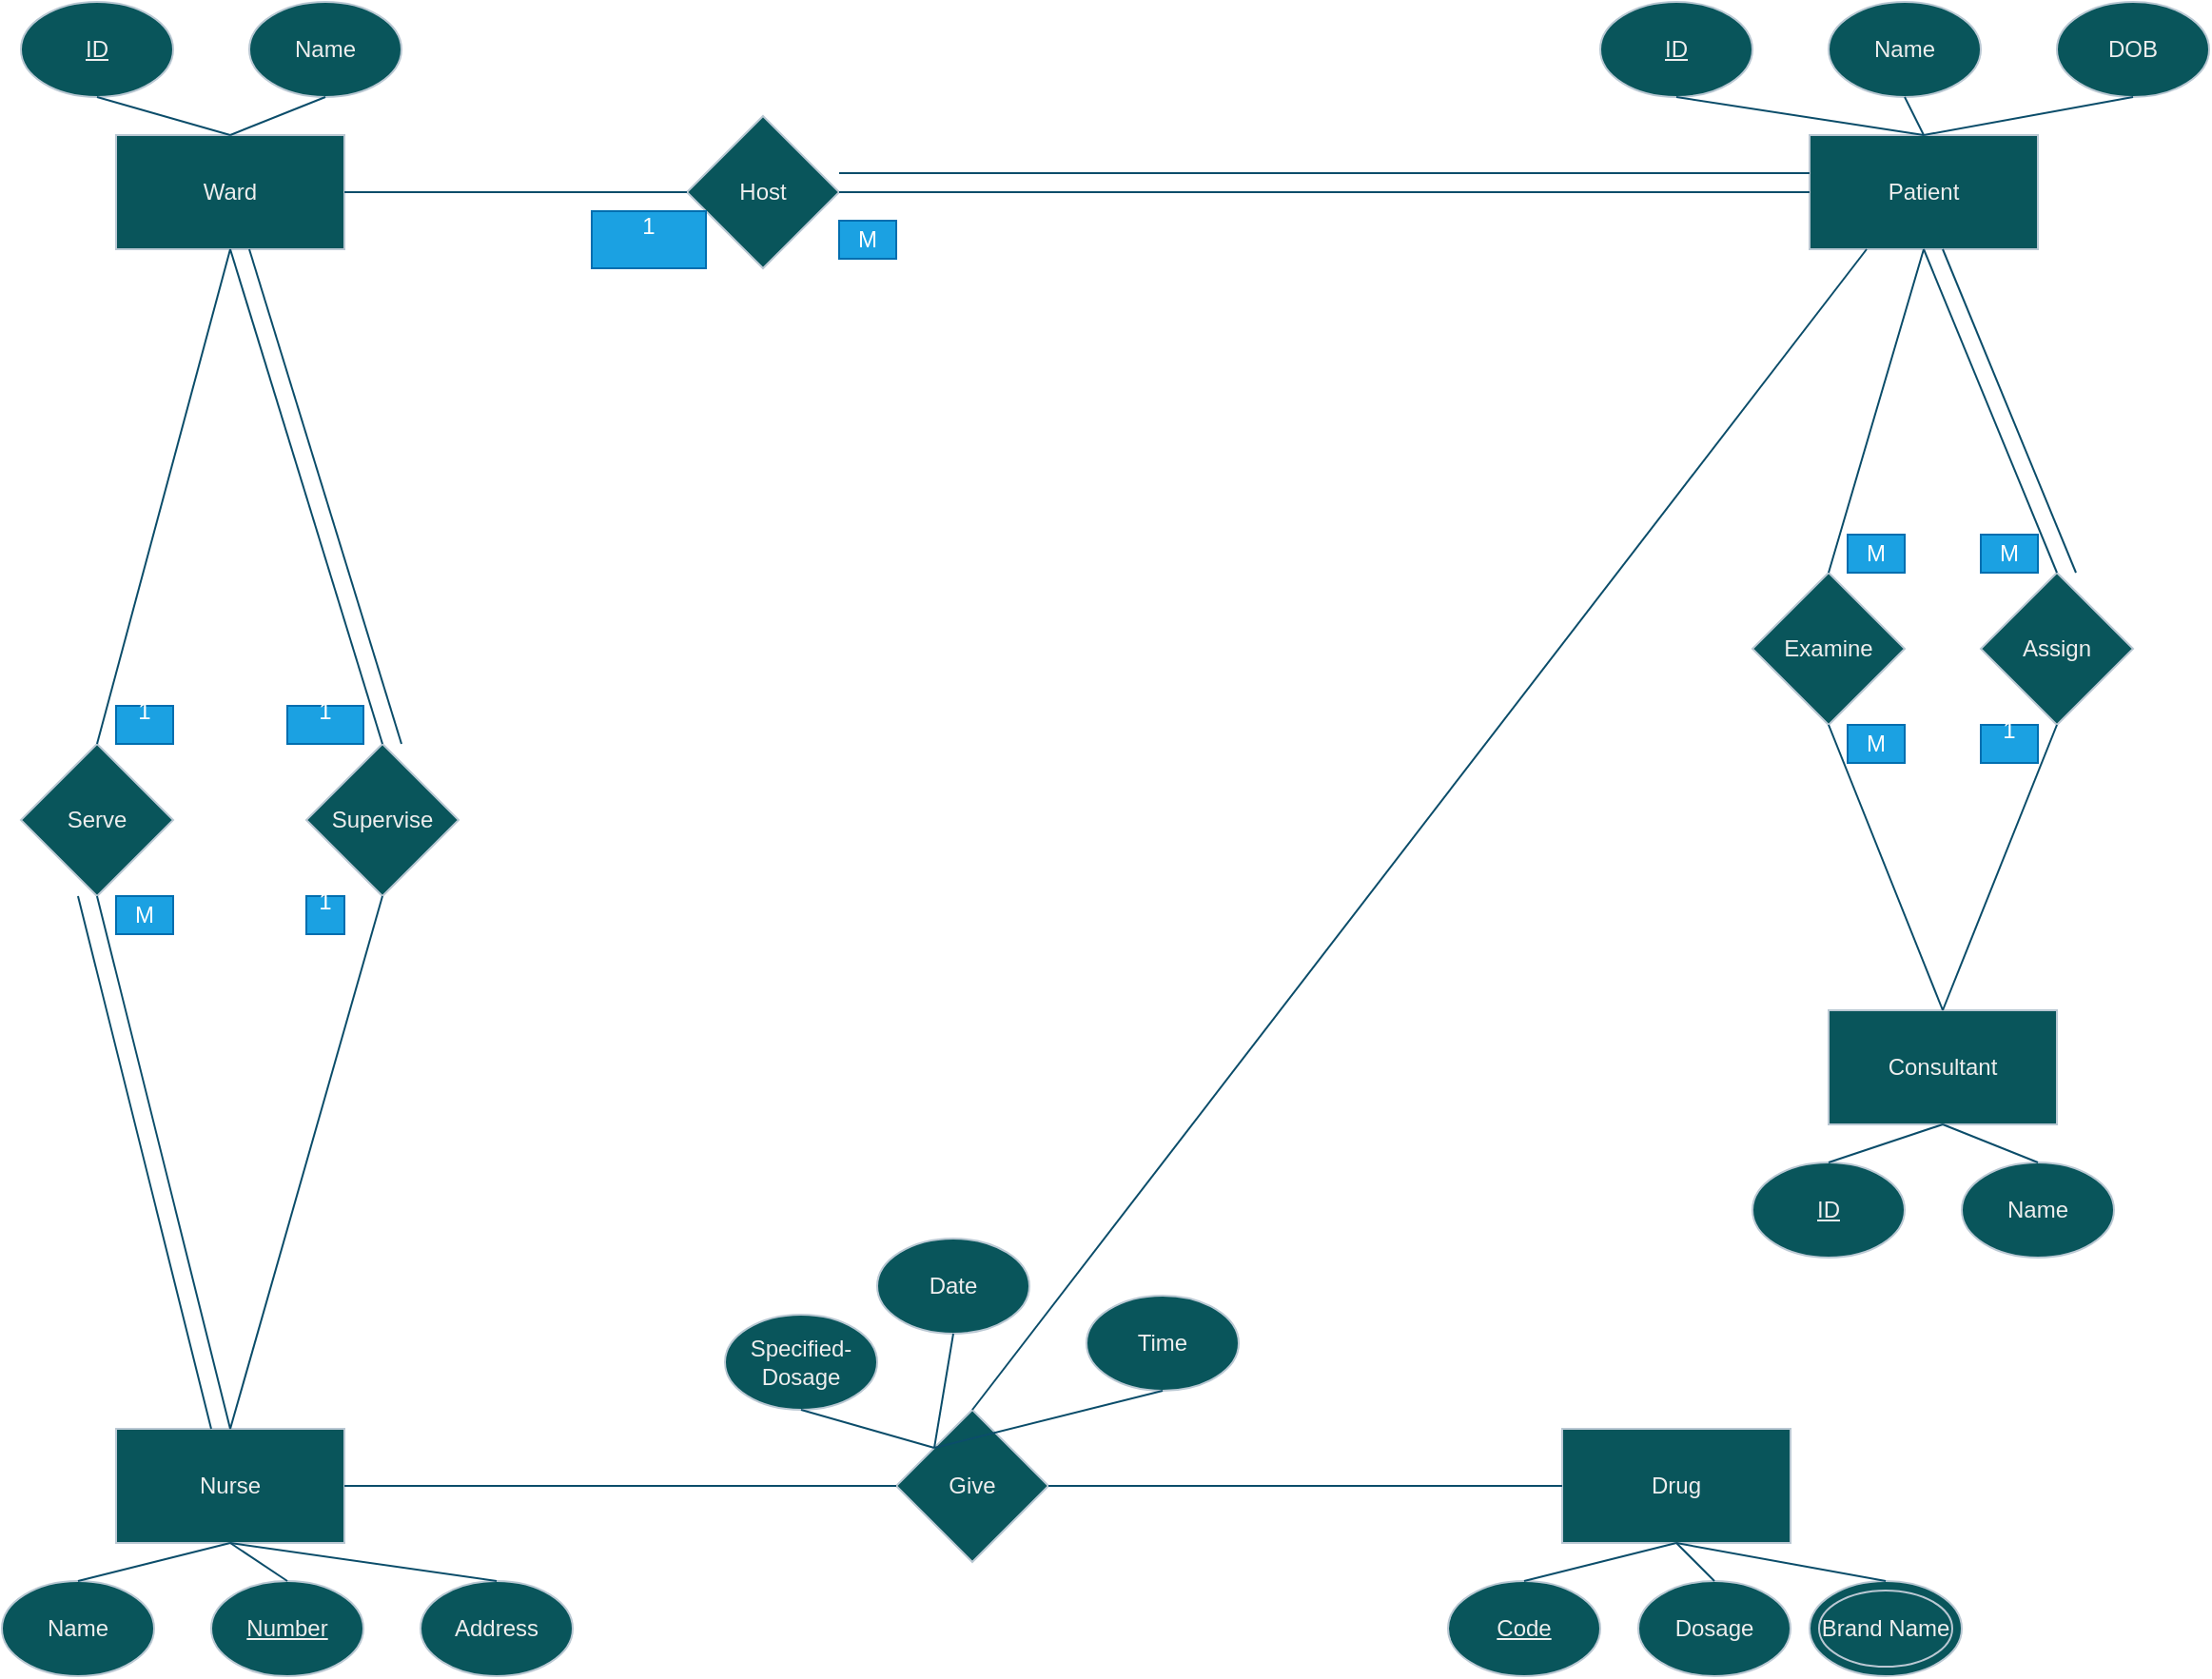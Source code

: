 <mxfile version="28.0.4">
  <diagram name="Page-1" id="RjTL8dFNeKtYcmsSZ33T">
    <mxGraphModel dx="1426" dy="903" grid="1" gridSize="10" guides="1" tooltips="1" connect="1" arrows="1" fold="1" page="1" pageScale="1" pageWidth="850" pageHeight="1100" math="0" shadow="0">
      <root>
        <mxCell id="0" />
        <mxCell id="1" parent="0" />
        <mxCell id="A6JUar4ESYqkiEsC1qE9-1" value="Consultant" style="rounded=0;whiteSpace=wrap;html=1;strokeColor=#BAC8D3;fontColor=#EEEEEE;fillColor=#09555B;" vertex="1" parent="1">
          <mxGeometry x="970" y="540" width="120" height="60" as="geometry" />
        </mxCell>
        <mxCell id="A6JUar4ESYqkiEsC1qE9-2" value="Drug" style="rounded=0;whiteSpace=wrap;html=1;strokeColor=#BAC8D3;fontColor=#EEEEEE;fillColor=#09555B;" vertex="1" parent="1">
          <mxGeometry x="830" y="760" width="120" height="60" as="geometry" />
        </mxCell>
        <mxCell id="A6JUar4ESYqkiEsC1qE9-3" value="Nurse" style="rounded=0;whiteSpace=wrap;html=1;strokeColor=#BAC8D3;fontColor=#EEEEEE;fillColor=#09555B;" vertex="1" parent="1">
          <mxGeometry x="70" y="760" width="120" height="60" as="geometry" />
        </mxCell>
        <mxCell id="A6JUar4ESYqkiEsC1qE9-4" value="Patient" style="rounded=0;whiteSpace=wrap;html=1;strokeColor=#BAC8D3;fontColor=#EEEEEE;fillColor=#09555B;" vertex="1" parent="1">
          <mxGeometry x="960" y="80" width="120" height="60" as="geometry" />
        </mxCell>
        <mxCell id="A6JUar4ESYqkiEsC1qE9-5" value="Ward" style="rounded=0;whiteSpace=wrap;html=1;strokeColor=#BAC8D3;fontColor=#EEEEEE;fillColor=#09555B;" vertex="1" parent="1">
          <mxGeometry x="70" y="80" width="120" height="60" as="geometry" />
        </mxCell>
        <mxCell id="A6JUar4ESYqkiEsC1qE9-6" value="Supervise" style="rhombus;whiteSpace=wrap;html=1;strokeColor=#BAC8D3;fontColor=#EEEEEE;fillColor=#09555B;" vertex="1" parent="1">
          <mxGeometry x="170" y="400" width="80" height="80" as="geometry" />
        </mxCell>
        <mxCell id="A6JUar4ESYqkiEsC1qE9-7" value="Serve" style="rhombus;whiteSpace=wrap;html=1;strokeColor=#BAC8D3;fontColor=#EEEEEE;fillColor=#09555B;" vertex="1" parent="1">
          <mxGeometry x="20" y="400" width="80" height="80" as="geometry" />
        </mxCell>
        <mxCell id="A6JUar4ESYqkiEsC1qE9-8" value="" style="endArrow=none;html=1;rounded=0;strokeColor=#0B4D6A;entryX=0.5;entryY=1;entryDx=0;entryDy=0;exitX=0.5;exitY=0;exitDx=0;exitDy=0;" edge="1" parent="1" source="A6JUar4ESYqkiEsC1qE9-3" target="A6JUar4ESYqkiEsC1qE9-7">
          <mxGeometry width="50" height="50" relative="1" as="geometry">
            <mxPoint x="400" y="490" as="sourcePoint" />
            <mxPoint x="450" y="440" as="targetPoint" />
          </mxGeometry>
        </mxCell>
        <mxCell id="A6JUar4ESYqkiEsC1qE9-9" value="" style="endArrow=none;html=1;rounded=0;strokeColor=#0B4D6A;entryX=0.5;entryY=0;entryDx=0;entryDy=0;exitX=0.5;exitY=1;exitDx=0;exitDy=0;" edge="1" parent="1" source="A6JUar4ESYqkiEsC1qE9-6" target="A6JUar4ESYqkiEsC1qE9-3">
          <mxGeometry width="50" height="50" relative="1" as="geometry">
            <mxPoint x="400" y="490" as="sourcePoint" />
            <mxPoint x="450" y="440" as="targetPoint" />
          </mxGeometry>
        </mxCell>
        <mxCell id="A6JUar4ESYqkiEsC1qE9-10" value="" style="endArrow=none;html=1;rounded=0;strokeColor=#0B4D6A;entryX=0.5;entryY=1;entryDx=0;entryDy=0;exitX=0.5;exitY=0;exitDx=0;exitDy=0;" edge="1" parent="1" source="A6JUar4ESYqkiEsC1qE9-7" target="A6JUar4ESYqkiEsC1qE9-5">
          <mxGeometry width="50" height="50" relative="1" as="geometry">
            <mxPoint x="400" y="490" as="sourcePoint" />
            <mxPoint x="450" y="440" as="targetPoint" />
          </mxGeometry>
        </mxCell>
        <mxCell id="A6JUar4ESYqkiEsC1qE9-11" value="" style="endArrow=none;html=1;rounded=0;strokeColor=#0B4D6A;entryX=0.5;entryY=1;entryDx=0;entryDy=0;exitX=0.5;exitY=0;exitDx=0;exitDy=0;" edge="1" parent="1" source="A6JUar4ESYqkiEsC1qE9-6" target="A6JUar4ESYqkiEsC1qE9-5">
          <mxGeometry width="50" height="50" relative="1" as="geometry">
            <mxPoint x="400" y="490" as="sourcePoint" />
            <mxPoint x="450" y="440" as="targetPoint" />
          </mxGeometry>
        </mxCell>
        <mxCell id="A6JUar4ESYqkiEsC1qE9-12" value="Host" style="rhombus;whiteSpace=wrap;html=1;strokeColor=#BAC8D3;fontColor=#EEEEEE;fillColor=#09555B;" vertex="1" parent="1">
          <mxGeometry x="370" y="70" width="80" height="80" as="geometry" />
        </mxCell>
        <mxCell id="A6JUar4ESYqkiEsC1qE9-13" value="" style="endArrow=none;html=1;rounded=0;strokeColor=#0B4D6A;entryX=1;entryY=0.5;entryDx=0;entryDy=0;exitX=0;exitY=0.5;exitDx=0;exitDy=0;" edge="1" parent="1" source="A6JUar4ESYqkiEsC1qE9-12" target="A6JUar4ESYqkiEsC1qE9-5">
          <mxGeometry width="50" height="50" relative="1" as="geometry">
            <mxPoint x="400" y="490" as="sourcePoint" />
            <mxPoint x="450" y="440" as="targetPoint" />
          </mxGeometry>
        </mxCell>
        <mxCell id="A6JUar4ESYqkiEsC1qE9-14" value="" style="endArrow=none;html=1;rounded=0;strokeColor=#0B4D6A;entryX=0;entryY=0.5;entryDx=0;entryDy=0;exitX=1;exitY=0.5;exitDx=0;exitDy=0;" edge="1" parent="1" source="A6JUar4ESYqkiEsC1qE9-12" target="A6JUar4ESYqkiEsC1qE9-4">
          <mxGeometry width="50" height="50" relative="1" as="geometry">
            <mxPoint x="400" y="490" as="sourcePoint" />
            <mxPoint x="450" y="440" as="targetPoint" />
          </mxGeometry>
        </mxCell>
        <mxCell id="A6JUar4ESYqkiEsC1qE9-15" value="Give" style="rhombus;whiteSpace=wrap;html=1;strokeColor=#BAC8D3;fontColor=#EEEEEE;fillColor=#09555B;" vertex="1" parent="1">
          <mxGeometry x="480" y="750" width="80" height="80" as="geometry" />
        </mxCell>
        <mxCell id="A6JUar4ESYqkiEsC1qE9-16" value="" style="endArrow=none;html=1;rounded=0;strokeColor=#0B4D6A;entryX=0.25;entryY=1;entryDx=0;entryDy=0;exitX=0.5;exitY=0;exitDx=0;exitDy=0;" edge="1" parent="1" source="A6JUar4ESYqkiEsC1qE9-15" target="A6JUar4ESYqkiEsC1qE9-4">
          <mxGeometry width="50" height="50" relative="1" as="geometry">
            <mxPoint x="930" y="610" as="sourcePoint" />
            <mxPoint x="980" y="560" as="targetPoint" />
          </mxGeometry>
        </mxCell>
        <mxCell id="A6JUar4ESYqkiEsC1qE9-17" value="" style="endArrow=none;html=1;rounded=0;strokeColor=#0B4D6A;entryX=0;entryY=0.5;entryDx=0;entryDy=0;exitX=1;exitY=0.5;exitDx=0;exitDy=0;" edge="1" parent="1" source="A6JUar4ESYqkiEsC1qE9-15" target="A6JUar4ESYqkiEsC1qE9-2">
          <mxGeometry width="50" height="50" relative="1" as="geometry">
            <mxPoint x="400" y="490" as="sourcePoint" />
            <mxPoint x="450" y="440" as="targetPoint" />
          </mxGeometry>
        </mxCell>
        <mxCell id="A6JUar4ESYqkiEsC1qE9-18" value="" style="endArrow=none;html=1;rounded=0;strokeColor=#0B4D6A;entryX=1;entryY=0.5;entryDx=0;entryDy=0;" edge="1" parent="1" source="A6JUar4ESYqkiEsC1qE9-15" target="A6JUar4ESYqkiEsC1qE9-3">
          <mxGeometry width="50" height="50" relative="1" as="geometry">
            <mxPoint x="400" y="490" as="sourcePoint" />
            <mxPoint x="450" y="440" as="targetPoint" />
          </mxGeometry>
        </mxCell>
        <mxCell id="A6JUar4ESYqkiEsC1qE9-20" value="" style="endArrow=none;html=1;rounded=0;strokeColor=#0B4D6A;entryX=0.5;entryY=1;entryDx=0;entryDy=0;exitX=0.5;exitY=0;exitDx=0;exitDy=0;" edge="1" parent="1">
          <mxGeometry width="50" height="50" relative="1" as="geometry">
            <mxPoint x="120" y="760" as="sourcePoint" />
            <mxPoint x="50" y="480" as="targetPoint" />
          </mxGeometry>
        </mxCell>
        <mxCell id="A6JUar4ESYqkiEsC1qE9-21" value="" style="endArrow=none;html=1;rounded=0;strokeColor=#0B4D6A;entryX=0.5;entryY=1;entryDx=0;entryDy=0;exitX=0.5;exitY=0;exitDx=0;exitDy=0;" edge="1" parent="1">
          <mxGeometry width="50" height="50" relative="1" as="geometry">
            <mxPoint x="220" y="400" as="sourcePoint" />
            <mxPoint x="140" y="140" as="targetPoint" />
          </mxGeometry>
        </mxCell>
        <mxCell id="A6JUar4ESYqkiEsC1qE9-31" value="Assign" style="rhombus;whiteSpace=wrap;html=1;strokeColor=#BAC8D3;fontColor=#EEEEEE;fillColor=#09555B;" vertex="1" parent="1">
          <mxGeometry x="1050" y="310" width="80" height="80" as="geometry" />
        </mxCell>
        <mxCell id="A6JUar4ESYqkiEsC1qE9-32" value="Examine" style="rhombus;whiteSpace=wrap;html=1;strokeColor=#BAC8D3;fontColor=#EEEEEE;fillColor=#09555B;" vertex="1" parent="1">
          <mxGeometry x="930" y="310" width="80" height="80" as="geometry" />
        </mxCell>
        <mxCell id="A6JUar4ESYqkiEsC1qE9-33" value="" style="endArrow=none;html=1;rounded=0;strokeColor=#0B4D6A;entryX=0.5;entryY=0;entryDx=0;entryDy=0;exitX=0.5;exitY=1;exitDx=0;exitDy=0;" edge="1" parent="1" source="A6JUar4ESYqkiEsC1qE9-32" target="A6JUar4ESYqkiEsC1qE9-1">
          <mxGeometry width="50" height="50" relative="1" as="geometry">
            <mxPoint x="400" y="490" as="sourcePoint" />
            <mxPoint x="450" y="440" as="targetPoint" />
          </mxGeometry>
        </mxCell>
        <mxCell id="A6JUar4ESYqkiEsC1qE9-34" value="" style="endArrow=none;html=1;rounded=0;strokeColor=#0B4D6A;entryX=0.5;entryY=0;entryDx=0;entryDy=0;exitX=0.5;exitY=1;exitDx=0;exitDy=0;" edge="1" parent="1" source="A6JUar4ESYqkiEsC1qE9-31" target="A6JUar4ESYqkiEsC1qE9-1">
          <mxGeometry width="50" height="50" relative="1" as="geometry">
            <mxPoint x="400" y="490" as="sourcePoint" />
            <mxPoint x="450" y="440" as="targetPoint" />
          </mxGeometry>
        </mxCell>
        <mxCell id="A6JUar4ESYqkiEsC1qE9-35" value="" style="endArrow=none;html=1;rounded=0;strokeColor=#0B4D6A;entryX=0.5;entryY=1;entryDx=0;entryDy=0;exitX=0.5;exitY=0;exitDx=0;exitDy=0;" edge="1" parent="1" source="A6JUar4ESYqkiEsC1qE9-32" target="A6JUar4ESYqkiEsC1qE9-4">
          <mxGeometry width="50" height="50" relative="1" as="geometry">
            <mxPoint x="400" y="490" as="sourcePoint" />
            <mxPoint x="450" y="440" as="targetPoint" />
          </mxGeometry>
        </mxCell>
        <mxCell id="A6JUar4ESYqkiEsC1qE9-36" value="" style="endArrow=none;html=1;rounded=0;strokeColor=#0B4D6A;entryX=0.5;entryY=1;entryDx=0;entryDy=0;exitX=0.5;exitY=0;exitDx=0;exitDy=0;" edge="1" parent="1" source="A6JUar4ESYqkiEsC1qE9-31" target="A6JUar4ESYqkiEsC1qE9-4">
          <mxGeometry width="50" height="50" relative="1" as="geometry">
            <mxPoint x="400" y="490" as="sourcePoint" />
            <mxPoint x="450" y="440" as="targetPoint" />
          </mxGeometry>
        </mxCell>
        <mxCell id="A6JUar4ESYqkiEsC1qE9-37" value="" style="endArrow=none;html=1;rounded=0;strokeColor=#0B4D6A;entryX=0;entryY=0.5;entryDx=0;entryDy=0;exitX=1;exitY=0.5;exitDx=0;exitDy=0;" edge="1" parent="1">
          <mxGeometry width="50" height="50" relative="1" as="geometry">
            <mxPoint x="450" y="100" as="sourcePoint" />
            <mxPoint x="960" y="100" as="targetPoint" />
          </mxGeometry>
        </mxCell>
        <mxCell id="A6JUar4ESYqkiEsC1qE9-38" value="" style="endArrow=none;html=1;rounded=0;strokeColor=#0B4D6A;entryX=0.5;entryY=1;entryDx=0;entryDy=0;exitX=0.5;exitY=0;exitDx=0;exitDy=0;" edge="1" parent="1">
          <mxGeometry width="50" height="50" relative="1" as="geometry">
            <mxPoint x="1100" y="310" as="sourcePoint" />
            <mxPoint x="1030" y="140" as="targetPoint" />
          </mxGeometry>
        </mxCell>
        <mxCell id="A6JUar4ESYqkiEsC1qE9-40" value="&lt;u&gt;ID&lt;/u&gt;" style="ellipse;whiteSpace=wrap;html=1;strokeColor=#BAC8D3;fontColor=#EEEEEE;fillColor=#09555B;" vertex="1" parent="1">
          <mxGeometry x="20" y="10" width="80" height="50" as="geometry" />
        </mxCell>
        <mxCell id="A6JUar4ESYqkiEsC1qE9-41" value="Address" style="ellipse;whiteSpace=wrap;html=1;strokeColor=#BAC8D3;fontColor=#EEEEEE;fillColor=#09555B;" vertex="1" parent="1">
          <mxGeometry x="230" y="840" width="80" height="50" as="geometry" />
        </mxCell>
        <mxCell id="A6JUar4ESYqkiEsC1qE9-42" value="&lt;u&gt;Number&lt;/u&gt;" style="ellipse;whiteSpace=wrap;html=1;strokeColor=#BAC8D3;fontColor=#EEEEEE;fillColor=#09555B;" vertex="1" parent="1">
          <mxGeometry x="120" y="840" width="80" height="50" as="geometry" />
        </mxCell>
        <mxCell id="A6JUar4ESYqkiEsC1qE9-43" value="Name" style="ellipse;whiteSpace=wrap;html=1;strokeColor=#BAC8D3;fontColor=#EEEEEE;fillColor=#09555B;" vertex="1" parent="1">
          <mxGeometry x="10" y="840" width="80" height="50" as="geometry" />
        </mxCell>
        <mxCell id="A6JUar4ESYqkiEsC1qE9-44" value="Name" style="ellipse;whiteSpace=wrap;html=1;strokeColor=#BAC8D3;fontColor=#EEEEEE;fillColor=#09555B;" vertex="1" parent="1">
          <mxGeometry x="1040" y="620" width="80" height="50" as="geometry" />
        </mxCell>
        <mxCell id="A6JUar4ESYqkiEsC1qE9-45" value="&lt;u&gt;ID&lt;/u&gt;" style="ellipse;whiteSpace=wrap;html=1;strokeColor=#BAC8D3;fontColor=#EEEEEE;fillColor=#09555B;" vertex="1" parent="1">
          <mxGeometry x="930" y="620" width="80" height="50" as="geometry" />
        </mxCell>
        <mxCell id="A6JUar4ESYqkiEsC1qE9-46" value="Brand Name" style="ellipse;whiteSpace=wrap;html=1;strokeColor=#BAC8D3;fontColor=#EEEEEE;fillColor=#09555B;" vertex="1" parent="1">
          <mxGeometry x="960" y="840" width="80" height="50" as="geometry" />
        </mxCell>
        <mxCell id="A6JUar4ESYqkiEsC1qE9-47" value="Dosage" style="ellipse;whiteSpace=wrap;html=1;strokeColor=#BAC8D3;fontColor=#EEEEEE;fillColor=#09555B;" vertex="1" parent="1">
          <mxGeometry x="870" y="840" width="80" height="50" as="geometry" />
        </mxCell>
        <mxCell id="A6JUar4ESYqkiEsC1qE9-48" value="&lt;u&gt;Code&lt;/u&gt;" style="ellipse;whiteSpace=wrap;html=1;strokeColor=#BAC8D3;fontColor=#EEEEEE;fillColor=#09555B;" vertex="1" parent="1">
          <mxGeometry x="770" y="840" width="80" height="50" as="geometry" />
        </mxCell>
        <mxCell id="A6JUar4ESYqkiEsC1qE9-49" value="Time" style="ellipse;whiteSpace=wrap;html=1;strokeColor=#BAC8D3;fontColor=#EEEEEE;fillColor=#09555B;" vertex="1" parent="1">
          <mxGeometry x="580" y="690" width="80" height="50" as="geometry" />
        </mxCell>
        <mxCell id="A6JUar4ESYqkiEsC1qE9-50" value="Date" style="ellipse;whiteSpace=wrap;html=1;strokeColor=#BAC8D3;fontColor=#EEEEEE;fillColor=#09555B;" vertex="1" parent="1">
          <mxGeometry x="470" y="660" width="80" height="50" as="geometry" />
        </mxCell>
        <mxCell id="A6JUar4ESYqkiEsC1qE9-51" value="Specified-Dosage" style="ellipse;whiteSpace=wrap;html=1;strokeColor=#BAC8D3;fontColor=#EEEEEE;fillColor=#09555B;" vertex="1" parent="1">
          <mxGeometry x="390" y="700" width="80" height="50" as="geometry" />
        </mxCell>
        <mxCell id="A6JUar4ESYqkiEsC1qE9-52" value="DOB" style="ellipse;whiteSpace=wrap;html=1;strokeColor=#BAC8D3;fontColor=#EEEEEE;fillColor=#09555B;" vertex="1" parent="1">
          <mxGeometry x="1090" y="10" width="80" height="50" as="geometry" />
        </mxCell>
        <mxCell id="A6JUar4ESYqkiEsC1qE9-53" value="Name" style="ellipse;whiteSpace=wrap;html=1;strokeColor=#BAC8D3;fontColor=#EEEEEE;fillColor=#09555B;" vertex="1" parent="1">
          <mxGeometry x="970" y="10" width="80" height="50" as="geometry" />
        </mxCell>
        <mxCell id="A6JUar4ESYqkiEsC1qE9-54" value="&lt;u&gt;ID&lt;/u&gt;" style="ellipse;whiteSpace=wrap;html=1;strokeColor=#BAC8D3;fontColor=#EEEEEE;fillColor=#09555B;" vertex="1" parent="1">
          <mxGeometry x="850" y="10" width="80" height="50" as="geometry" />
        </mxCell>
        <mxCell id="A6JUar4ESYqkiEsC1qE9-55" value="Name" style="ellipse;whiteSpace=wrap;html=1;strokeColor=#BAC8D3;fontColor=#EEEEEE;fillColor=#09555B;" vertex="1" parent="1">
          <mxGeometry x="140" y="10" width="80" height="50" as="geometry" />
        </mxCell>
        <mxCell id="A6JUar4ESYqkiEsC1qE9-56" style="edgeStyle=orthogonalEdgeStyle;rounded=0;orthogonalLoop=1;jettySize=auto;html=1;exitX=0.5;exitY=1;exitDx=0;exitDy=0;strokeColor=#0B4D6A;" edge="1" parent="1" source="A6JUar4ESYqkiEsC1qE9-49" target="A6JUar4ESYqkiEsC1qE9-49">
          <mxGeometry relative="1" as="geometry" />
        </mxCell>
        <mxCell id="A6JUar4ESYqkiEsC1qE9-57" value="" style="endArrow=none;html=1;rounded=0;strokeColor=#0B4D6A;entryX=0.5;entryY=1;entryDx=0;entryDy=0;exitX=0.5;exitY=0;exitDx=0;exitDy=0;" edge="1" parent="1" source="A6JUar4ESYqkiEsC1qE9-43" target="A6JUar4ESYqkiEsC1qE9-3">
          <mxGeometry width="50" height="50" relative="1" as="geometry">
            <mxPoint x="460" y="490" as="sourcePoint" />
            <mxPoint x="510" y="440" as="targetPoint" />
          </mxGeometry>
        </mxCell>
        <mxCell id="A6JUar4ESYqkiEsC1qE9-58" value="" style="endArrow=none;html=1;rounded=0;strokeColor=#0B4D6A;entryX=0.5;entryY=1;entryDx=0;entryDy=0;exitX=0.5;exitY=0;exitDx=0;exitDy=0;" edge="1" parent="1" source="A6JUar4ESYqkiEsC1qE9-42" target="A6JUar4ESYqkiEsC1qE9-3">
          <mxGeometry width="50" height="50" relative="1" as="geometry">
            <mxPoint x="460" y="490" as="sourcePoint" />
            <mxPoint x="510" y="440" as="targetPoint" />
          </mxGeometry>
        </mxCell>
        <mxCell id="A6JUar4ESYqkiEsC1qE9-59" value="" style="endArrow=none;html=1;rounded=0;strokeColor=#0B4D6A;entryX=0.5;entryY=1;entryDx=0;entryDy=0;exitX=0.5;exitY=0;exitDx=0;exitDy=0;" edge="1" parent="1" source="A6JUar4ESYqkiEsC1qE9-41" target="A6JUar4ESYqkiEsC1qE9-3">
          <mxGeometry width="50" height="50" relative="1" as="geometry">
            <mxPoint x="460" y="490" as="sourcePoint" />
            <mxPoint x="510" y="440" as="targetPoint" />
          </mxGeometry>
        </mxCell>
        <mxCell id="A6JUar4ESYqkiEsC1qE9-60" value="" style="endArrow=none;html=1;rounded=0;strokeColor=#0B4D6A;entryX=0;entryY=0;entryDx=0;entryDy=0;exitX=0.5;exitY=1;exitDx=0;exitDy=0;" edge="1" parent="1" source="A6JUar4ESYqkiEsC1qE9-51" target="A6JUar4ESYqkiEsC1qE9-15">
          <mxGeometry width="50" height="50" relative="1" as="geometry">
            <mxPoint x="460" y="490" as="sourcePoint" />
            <mxPoint x="510" y="440" as="targetPoint" />
          </mxGeometry>
        </mxCell>
        <mxCell id="A6JUar4ESYqkiEsC1qE9-61" value="" style="endArrow=none;html=1;rounded=0;strokeColor=#0B4D6A;entryX=0;entryY=0;entryDx=0;entryDy=0;exitX=0.5;exitY=1;exitDx=0;exitDy=0;" edge="1" parent="1" source="A6JUar4ESYqkiEsC1qE9-49" target="A6JUar4ESYqkiEsC1qE9-15">
          <mxGeometry width="50" height="50" relative="1" as="geometry">
            <mxPoint x="460" y="490" as="sourcePoint" />
            <mxPoint x="510" y="440" as="targetPoint" />
          </mxGeometry>
        </mxCell>
        <mxCell id="A6JUar4ESYqkiEsC1qE9-62" value="" style="endArrow=none;html=1;rounded=0;strokeColor=#0B4D6A;entryX=0;entryY=0;entryDx=0;entryDy=0;exitX=0.5;exitY=1;exitDx=0;exitDy=0;" edge="1" parent="1" source="A6JUar4ESYqkiEsC1qE9-50" target="A6JUar4ESYqkiEsC1qE9-15">
          <mxGeometry width="50" height="50" relative="1" as="geometry">
            <mxPoint x="460" y="490" as="sourcePoint" />
            <mxPoint x="510" y="440" as="targetPoint" />
          </mxGeometry>
        </mxCell>
        <mxCell id="A6JUar4ESYqkiEsC1qE9-63" value="" style="endArrow=none;html=1;rounded=0;strokeColor=#0B4D6A;entryX=0.5;entryY=1;entryDx=0;entryDy=0;exitX=0.5;exitY=0;exitDx=0;exitDy=0;" edge="1" parent="1" source="A6JUar4ESYqkiEsC1qE9-48" target="A6JUar4ESYqkiEsC1qE9-2">
          <mxGeometry width="50" height="50" relative="1" as="geometry">
            <mxPoint x="460" y="490" as="sourcePoint" />
            <mxPoint x="510" y="440" as="targetPoint" />
          </mxGeometry>
        </mxCell>
        <mxCell id="A6JUar4ESYqkiEsC1qE9-64" value="" style="endArrow=none;html=1;rounded=0;strokeColor=#0B4D6A;entryX=0.5;entryY=1;entryDx=0;entryDy=0;exitX=0.5;exitY=0;exitDx=0;exitDy=0;" edge="1" parent="1" source="A6JUar4ESYqkiEsC1qE9-47" target="A6JUar4ESYqkiEsC1qE9-2">
          <mxGeometry width="50" height="50" relative="1" as="geometry">
            <mxPoint x="460" y="490" as="sourcePoint" />
            <mxPoint x="510" y="440" as="targetPoint" />
          </mxGeometry>
        </mxCell>
        <mxCell id="A6JUar4ESYqkiEsC1qE9-65" value="" style="endArrow=none;html=1;rounded=0;strokeColor=#0B4D6A;entryX=0.5;entryY=1;entryDx=0;entryDy=0;exitX=0.5;exitY=0;exitDx=0;exitDy=0;" edge="1" parent="1" source="A6JUar4ESYqkiEsC1qE9-46" target="A6JUar4ESYqkiEsC1qE9-2">
          <mxGeometry width="50" height="50" relative="1" as="geometry">
            <mxPoint x="460" y="490" as="sourcePoint" />
            <mxPoint x="510" y="440" as="targetPoint" />
          </mxGeometry>
        </mxCell>
        <mxCell id="A6JUar4ESYqkiEsC1qE9-66" value="" style="endArrow=none;html=1;rounded=0;strokeColor=#0B4D6A;entryX=0.5;entryY=1;entryDx=0;entryDy=0;exitX=0.5;exitY=0;exitDx=0;exitDy=0;" edge="1" parent="1" source="A6JUar4ESYqkiEsC1qE9-45" target="A6JUar4ESYqkiEsC1qE9-1">
          <mxGeometry width="50" height="50" relative="1" as="geometry">
            <mxPoint x="460" y="490" as="sourcePoint" />
            <mxPoint x="510" y="440" as="targetPoint" />
          </mxGeometry>
        </mxCell>
        <mxCell id="A6JUar4ESYqkiEsC1qE9-67" value="" style="endArrow=none;html=1;rounded=0;strokeColor=#0B4D6A;entryX=0.5;entryY=1;entryDx=0;entryDy=0;exitX=0.5;exitY=0;exitDx=0;exitDy=0;" edge="1" parent="1" source="A6JUar4ESYqkiEsC1qE9-44" target="A6JUar4ESYqkiEsC1qE9-1">
          <mxGeometry width="50" height="50" relative="1" as="geometry">
            <mxPoint x="460" y="490" as="sourcePoint" />
            <mxPoint x="510" y="440" as="targetPoint" />
          </mxGeometry>
        </mxCell>
        <mxCell id="A6JUar4ESYqkiEsC1qE9-68" value="" style="endArrow=none;html=1;rounded=0;strokeColor=#0B4D6A;entryX=0.5;entryY=0;entryDx=0;entryDy=0;exitX=0.5;exitY=1;exitDx=0;exitDy=0;" edge="1" parent="1" source="A6JUar4ESYqkiEsC1qE9-52" target="A6JUar4ESYqkiEsC1qE9-4">
          <mxGeometry width="50" height="50" relative="1" as="geometry">
            <mxPoint x="460" y="490" as="sourcePoint" />
            <mxPoint x="510" y="440" as="targetPoint" />
          </mxGeometry>
        </mxCell>
        <mxCell id="A6JUar4ESYqkiEsC1qE9-69" value="" style="endArrow=none;html=1;rounded=0;strokeColor=#0B4D6A;entryX=0.5;entryY=0;entryDx=0;entryDy=0;exitX=0.5;exitY=1;exitDx=0;exitDy=0;" edge="1" parent="1" source="A6JUar4ESYqkiEsC1qE9-53" target="A6JUar4ESYqkiEsC1qE9-4">
          <mxGeometry width="50" height="50" relative="1" as="geometry">
            <mxPoint x="460" y="490" as="sourcePoint" />
            <mxPoint x="510" y="440" as="targetPoint" />
          </mxGeometry>
        </mxCell>
        <mxCell id="A6JUar4ESYqkiEsC1qE9-70" value="" style="endArrow=none;html=1;rounded=0;strokeColor=#0B4D6A;entryX=0.5;entryY=0;entryDx=0;entryDy=0;exitX=0.5;exitY=1;exitDx=0;exitDy=0;" edge="1" parent="1" source="A6JUar4ESYqkiEsC1qE9-54" target="A6JUar4ESYqkiEsC1qE9-4">
          <mxGeometry width="50" height="50" relative="1" as="geometry">
            <mxPoint x="460" y="490" as="sourcePoint" />
            <mxPoint x="510" y="440" as="targetPoint" />
          </mxGeometry>
        </mxCell>
        <mxCell id="A6JUar4ESYqkiEsC1qE9-71" value="" style="endArrow=none;html=1;rounded=0;strokeColor=#0B4D6A;entryX=0.5;entryY=0;entryDx=0;entryDy=0;exitX=0.5;exitY=1;exitDx=0;exitDy=0;" edge="1" parent="1" source="A6JUar4ESYqkiEsC1qE9-40" target="A6JUar4ESYqkiEsC1qE9-5">
          <mxGeometry width="50" height="50" relative="1" as="geometry">
            <mxPoint x="460" y="490" as="sourcePoint" />
            <mxPoint x="510" y="440" as="targetPoint" />
          </mxGeometry>
        </mxCell>
        <mxCell id="A6JUar4ESYqkiEsC1qE9-72" value="" style="endArrow=none;html=1;rounded=0;strokeColor=#0B4D6A;entryX=0.5;entryY=0;entryDx=0;entryDy=0;exitX=0.5;exitY=1;exitDx=0;exitDy=0;" edge="1" parent="1" source="A6JUar4ESYqkiEsC1qE9-55" target="A6JUar4ESYqkiEsC1qE9-5">
          <mxGeometry width="50" height="50" relative="1" as="geometry">
            <mxPoint x="460" y="490" as="sourcePoint" />
            <mxPoint x="510" y="440" as="targetPoint" />
          </mxGeometry>
        </mxCell>
        <mxCell id="A6JUar4ESYqkiEsC1qE9-73" value="1&lt;div&gt;&lt;br&gt;&lt;/div&gt;" style="text;html=1;align=center;verticalAlign=middle;whiteSpace=wrap;rounded=0;fontColor=#ffffff;fillColor=#1ba1e2;strokeColor=#006EAF;" vertex="1" parent="1">
          <mxGeometry x="320" y="120" width="60" height="30" as="geometry" />
        </mxCell>
        <mxCell id="A6JUar4ESYqkiEsC1qE9-76" value="1&lt;div&gt;&lt;br&gt;&lt;/div&gt;" style="text;html=1;align=center;verticalAlign=middle;whiteSpace=wrap;rounded=0;fontColor=#ffffff;fillColor=#1ba1e2;strokeColor=#006EAF;" vertex="1" parent="1">
          <mxGeometry x="170" y="480" width="20" height="20" as="geometry" />
        </mxCell>
        <mxCell id="A6JUar4ESYqkiEsC1qE9-77" value="1&lt;div&gt;&lt;br&gt;&lt;/div&gt;" style="text;html=1;align=center;verticalAlign=middle;whiteSpace=wrap;rounded=0;fontColor=#ffffff;fillColor=#1ba1e2;strokeColor=#006EAF;" vertex="1" parent="1">
          <mxGeometry x="70" y="380" width="30" height="20" as="geometry" />
        </mxCell>
        <mxCell id="A6JUar4ESYqkiEsC1qE9-78" value="1&lt;div&gt;&lt;br&gt;&lt;/div&gt;" style="text;html=1;align=center;verticalAlign=middle;whiteSpace=wrap;rounded=0;fontColor=#ffffff;fillColor=#1ba1e2;strokeColor=#006EAF;" vertex="1" parent="1">
          <mxGeometry x="160" y="380" width="40" height="20" as="geometry" />
        </mxCell>
        <mxCell id="A6JUar4ESYqkiEsC1qE9-79" value="1&lt;div&gt;&lt;br&gt;&lt;/div&gt;" style="text;html=1;align=center;verticalAlign=middle;whiteSpace=wrap;rounded=0;fontColor=#ffffff;fillColor=#1ba1e2;strokeColor=#006EAF;" vertex="1" parent="1">
          <mxGeometry x="1050" y="390" width="30" height="20" as="geometry" />
        </mxCell>
        <mxCell id="A6JUar4ESYqkiEsC1qE9-83" value="&lt;div&gt;M&lt;/div&gt;" style="text;html=1;align=center;verticalAlign=middle;whiteSpace=wrap;rounded=0;fontColor=#ffffff;fillColor=#1ba1e2;strokeColor=#006EAF;" vertex="1" parent="1">
          <mxGeometry x="980" y="390" width="30" height="20" as="geometry" />
        </mxCell>
        <mxCell id="A6JUar4ESYqkiEsC1qE9-84" value="&lt;div&gt;M&lt;/div&gt;" style="text;html=1;align=center;verticalAlign=middle;whiteSpace=wrap;rounded=0;fontColor=#ffffff;fillColor=#1ba1e2;strokeColor=#006EAF;" vertex="1" parent="1">
          <mxGeometry x="70" y="480" width="30" height="20" as="geometry" />
        </mxCell>
        <mxCell id="A6JUar4ESYqkiEsC1qE9-86" value="&lt;div&gt;M&lt;/div&gt;" style="text;html=1;align=center;verticalAlign=middle;whiteSpace=wrap;rounded=0;fontColor=#ffffff;fillColor=#1ba1e2;strokeColor=#006EAF;" vertex="1" parent="1">
          <mxGeometry x="1050" y="290" width="30" height="20" as="geometry" />
        </mxCell>
        <mxCell id="A6JUar4ESYqkiEsC1qE9-87" value="&lt;div&gt;M&lt;/div&gt;" style="text;html=1;align=center;verticalAlign=middle;whiteSpace=wrap;rounded=0;fontColor=#ffffff;fillColor=#1ba1e2;strokeColor=#006EAF;" vertex="1" parent="1">
          <mxGeometry x="980" y="290" width="30" height="20" as="geometry" />
        </mxCell>
        <mxCell id="A6JUar4ESYqkiEsC1qE9-88" value="&lt;div&gt;M&lt;/div&gt;" style="text;html=1;align=center;verticalAlign=middle;whiteSpace=wrap;rounded=0;fontColor=#ffffff;fillColor=#1ba1e2;strokeColor=#006EAF;" vertex="1" parent="1">
          <mxGeometry x="450" y="125" width="30" height="20" as="geometry" />
        </mxCell>
        <mxCell id="A6JUar4ESYqkiEsC1qE9-89" value="Brand Name" style="ellipse;whiteSpace=wrap;html=1;strokeColor=#BAC8D3;fontColor=#EEEEEE;fillColor=#09555B;" vertex="1" parent="1">
          <mxGeometry x="965" y="845" width="70" height="40" as="geometry" />
        </mxCell>
      </root>
    </mxGraphModel>
  </diagram>
</mxfile>
